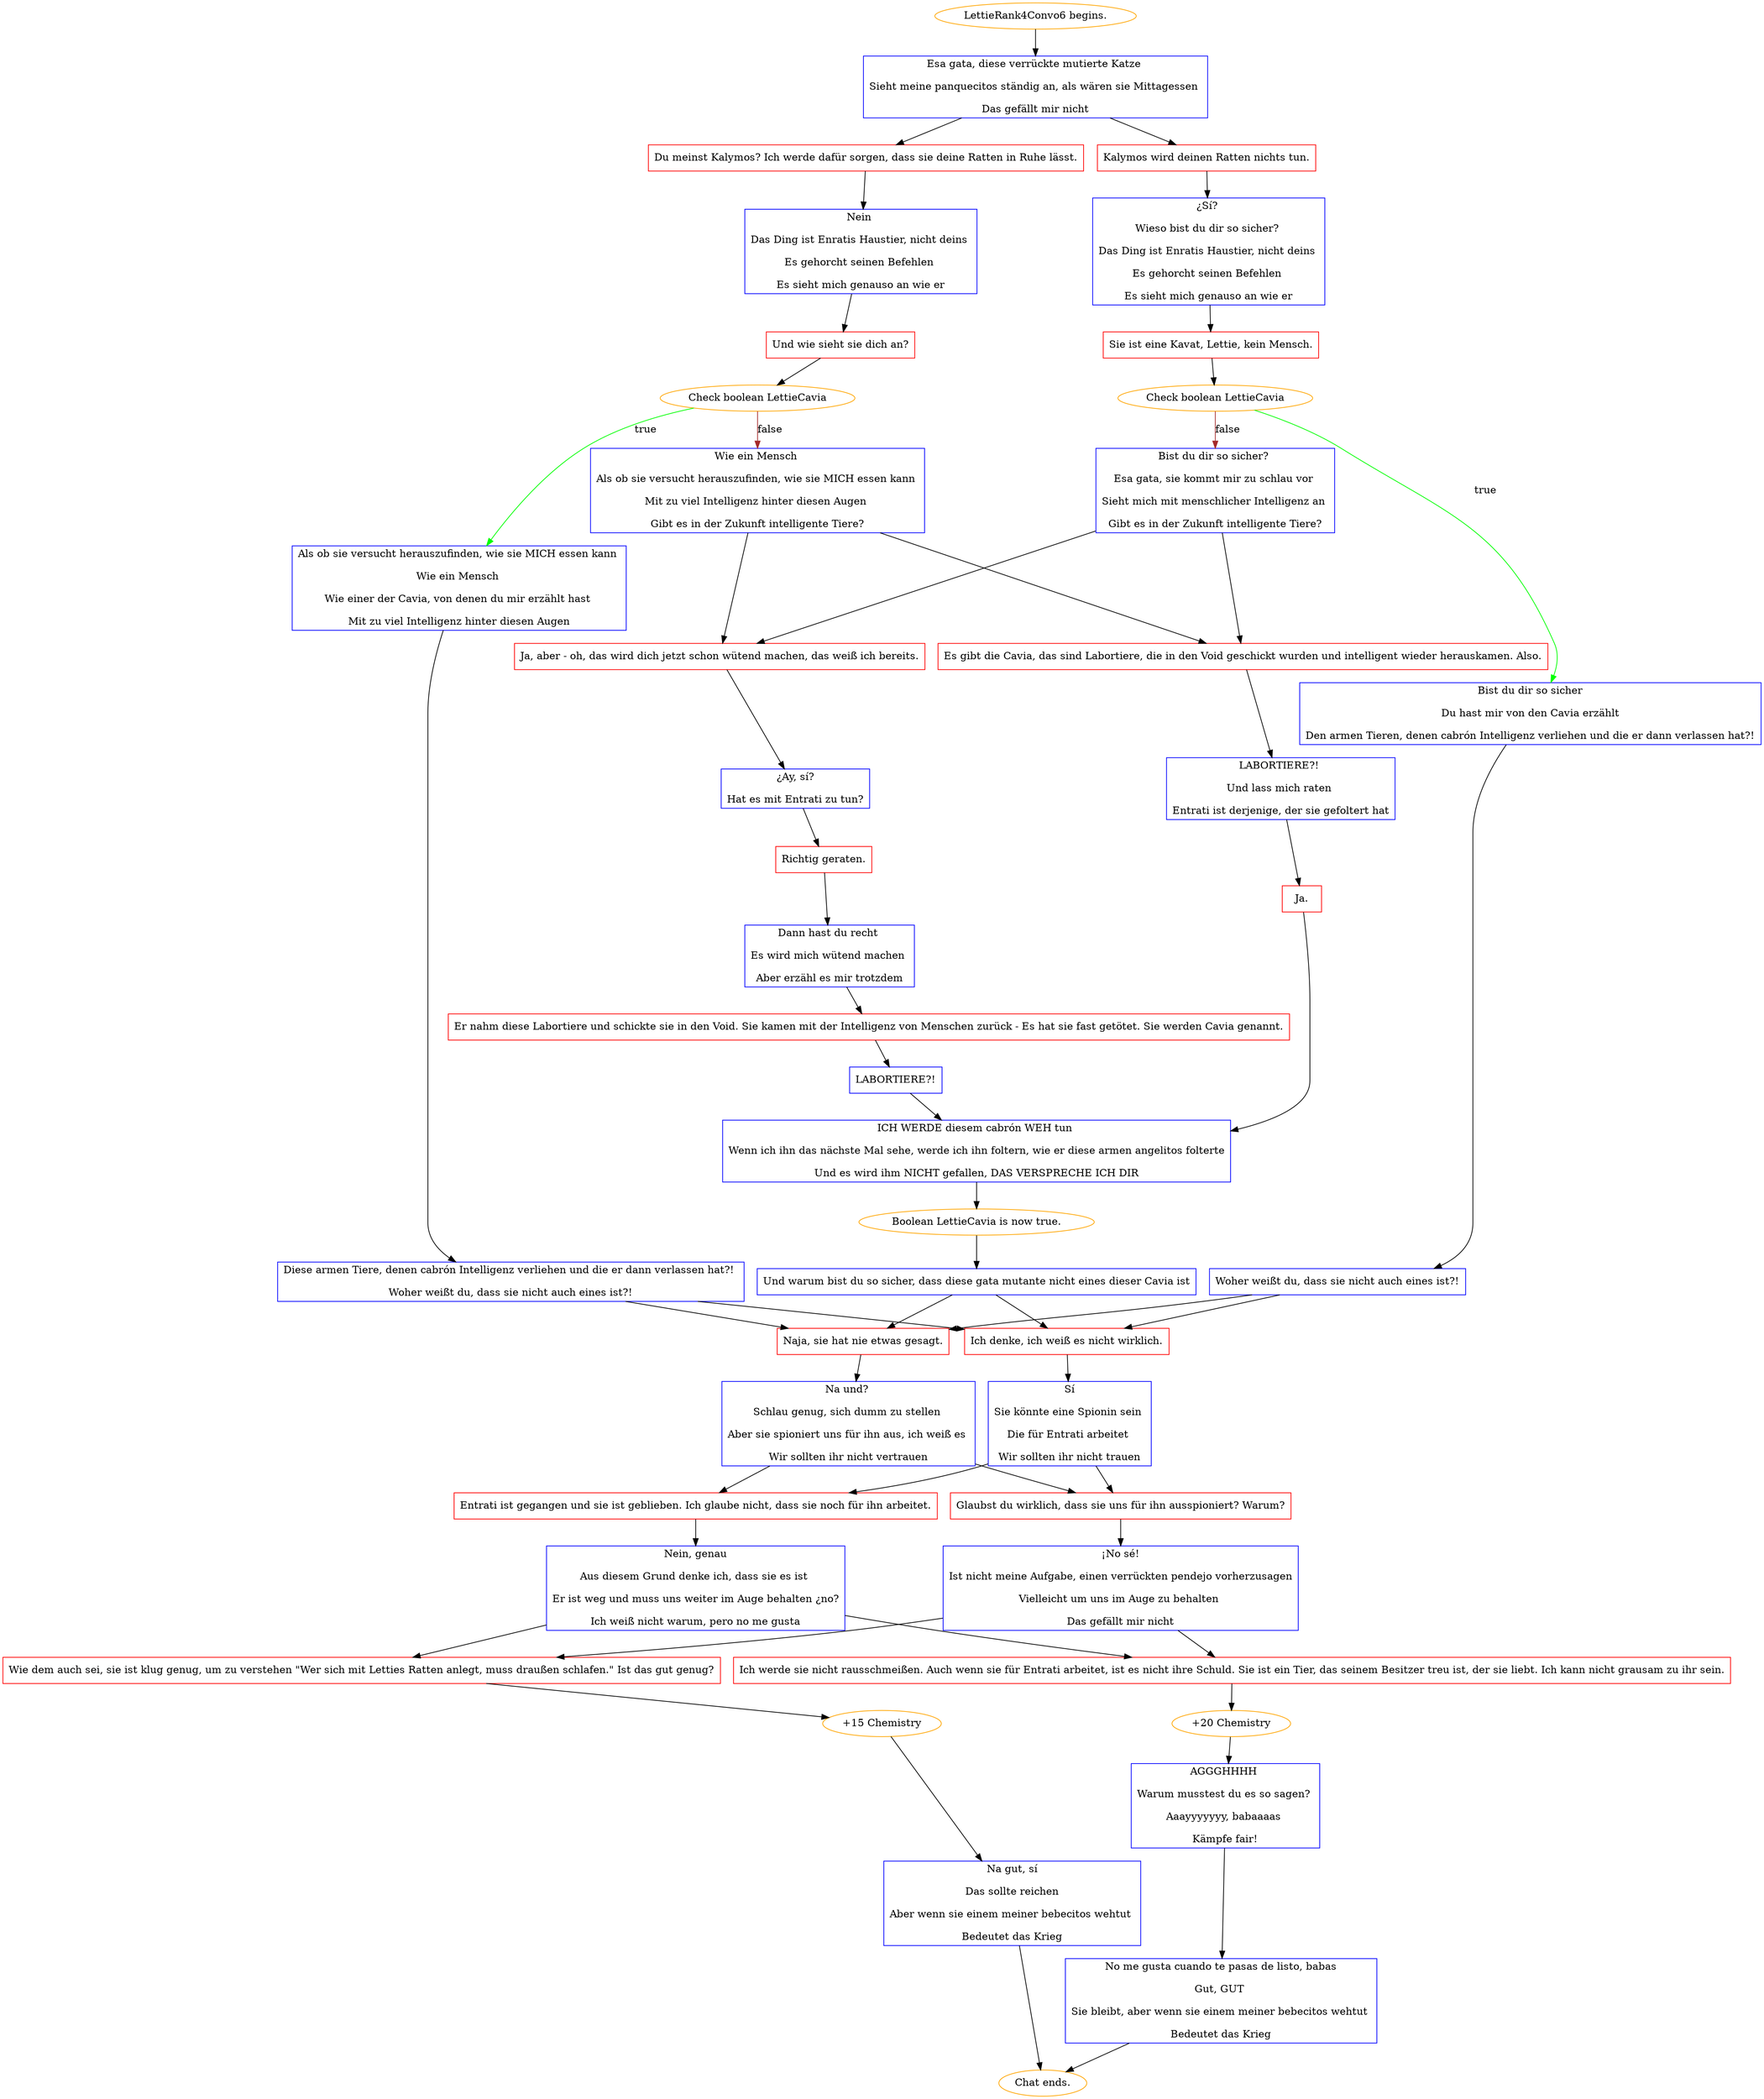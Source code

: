 digraph {
	"LettieRank4Convo6 begins." [color=orange];
		"LettieRank4Convo6 begins." -> j2502170676;
	j2502170676 [label="Esa gata, diese verrückte mutierte Katze 
Sieht meine panquecitos ständig an, als wären sie Mittagessen 
Das gefällt mir nicht",shape=box,color=blue];
		j2502170676 -> j3720516691;
		j2502170676 -> j3922988390;
	j3720516691 [label="Du meinst Kalymos? Ich werde dafür sorgen, dass sie deine Ratten in Ruhe lässt.",shape=box,color=red];
		j3720516691 -> j3218080804;
	j3922988390 [label="Kalymos wird deinen Ratten nichts tun.",shape=box,color=red];
		j3922988390 -> j253207352;
	j3218080804 [label="Nein 
Das Ding ist Enratis Haustier, nicht deins 
Es gehorcht seinen Befehlen 
Es sieht mich genauso an wie er",shape=box,color=blue];
		j3218080804 -> j3598668604;
	j253207352 [label="¿Sí? 
Wieso bist du dir so sicher? 
Das Ding ist Enratis Haustier, nicht deins 
Es gehorcht seinen Befehlen 
Es sieht mich genauso an wie er",shape=box,color=blue];
		j253207352 -> j4212399527;
	j3598668604 [label="Und wie sieht sie dich an?",shape=box,color=red];
		j3598668604 -> j4254769564;
	j4212399527 [label="Sie ist eine Kavat, Lettie, kein Mensch.",shape=box,color=red];
		j4212399527 -> j4287006142;
	j4254769564 [label="Check boolean LettieCavia",color=orange];
		j4254769564 -> j2731933878 [label=true,color=green];
		j4254769564 -> j1598757610 [label=false,color=brown];
	j4287006142 [label="Check boolean LettieCavia",color=orange];
		j4287006142 -> j3721496412 [label=true,color=green];
		j4287006142 -> j232146561 [label=false,color=brown];
	j2731933878 [label="Als ob sie versucht herauszufinden, wie sie MICH essen kann 
Wie ein Mensch 
Wie einer der Cavia, von denen du mir erzählt hast 
Mit zu viel Intelligenz hinter diesen Augen",shape=box,color=blue];
		j2731933878 -> j3089010055;
	j1598757610 [label="Wie ein Mensch 
Als ob sie versucht herauszufinden, wie sie MICH essen kann 
Mit zu viel Intelligenz hinter diesen Augen 
Gibt es in der Zukunft intelligente Tiere?",shape=box,color=blue];
		j1598757610 -> j3241957121;
		j1598757610 -> j3335007275;
	j3721496412 [label="Bist du dir so sicher
Du hast mir von den Cavia erzählt
Den armen Tieren, denen cabrón Intelligenz verliehen und die er dann verlassen hat?!",shape=box,color=blue];
		j3721496412 -> j2107409733;
	j232146561 [label="Bist du dir so sicher? 
Esa gata, sie kommt mir zu schlau vor 
Sieht mich mit menschlicher Intelligenz an 
Gibt es in der Zukunft intelligente Tiere?",shape=box,color=blue];
		j232146561 -> j3241957121;
		j232146561 -> j3335007275;
	j3089010055 [label="Diese armen Tiere, denen cabrón Intelligenz verliehen und die er dann verlassen hat?! 
Woher weißt du, dass sie nicht auch eines ist?!",shape=box,color=blue];
		j3089010055 -> j456593393;
		j3089010055 -> j3224644289;
	j3241957121 [label="Es gibt die Cavia, das sind Labortiere, die in den Void geschickt wurden und intelligent wieder herauskamen. Also.",shape=box,color=red];
		j3241957121 -> j4153795436;
	j3335007275 [label="Ja, aber - oh, das wird dich jetzt schon wütend machen, das weiß ich bereits.",shape=box,color=red];
		j3335007275 -> j94241166;
	j2107409733 [label="Woher weißt du, dass sie nicht auch eines ist?!",shape=box,color=blue];
		j2107409733 -> j456593393;
		j2107409733 -> j3224644289;
	j456593393 [label="Naja, sie hat nie etwas gesagt.",shape=box,color=red];
		j456593393 -> j3749110057;
	j3224644289 [label="Ich denke, ich weiß es nicht wirklich.",shape=box,color=red];
		j3224644289 -> j1054553265;
	j4153795436 [label="LABORTIERE?! 
Und lass mich raten 
Entrati ist derjenige, der sie gefoltert hat",shape=box,color=blue];
		j4153795436 -> j4171092630;
	j94241166 [label="¿Ay, sí?
Hat es mit Entrati zu tun?",shape=box,color=blue];
		j94241166 -> j1203997993;
	j3749110057 [label="Na und? 
Schlau genug, sich dumm zu stellen 
Aber sie spioniert uns für ihn aus, ich weiß es 
Wir sollten ihr nicht vertrauen",shape=box,color=blue];
		j3749110057 -> j1094259621;
		j3749110057 -> j1251485982;
	j1054553265 [label="Sí
Sie könnte eine Spionin sein 
Die für Entrati arbeitet 
Wir sollten ihr nicht trauen",shape=box,color=blue];
		j1054553265 -> j1094259621;
		j1054553265 -> j1251485982;
	j4171092630 [label="Ja.",shape=box,color=red];
		j4171092630 -> j1840690144;
	j1203997993 [label="Richtig geraten.",shape=box,color=red];
		j1203997993 -> j1643379086;
	j1094259621 [label="Entrati ist gegangen und sie ist geblieben. Ich glaube nicht, dass sie noch für ihn arbeitet.",shape=box,color=red];
		j1094259621 -> j1600996835;
	j1251485982 [label="Glaubst du wirklich, dass sie uns für ihn ausspioniert? Warum?",shape=box,color=red];
		j1251485982 -> j1479163018;
	j1840690144 [label="ICH WERDE diesem cabrón WEH tun 
Wenn ich ihn das nächste Mal sehe, werde ich ihn foltern, wie er diese armen angelitos folterte
Und es wird ihm NICHT gefallen, DAS VERSPRECHE ICH DIR",shape=box,color=blue];
		j1840690144 -> j459632405;
	j1643379086 [label="Dann hast du recht 
Es wird mich wütend machen 
Aber erzähl es mir trotzdem",shape=box,color=blue];
		j1643379086 -> j2957294720;
	j1600996835 [label="Nein, genau
Aus diesem Grund denke ich, dass sie es ist 
Er ist weg und muss uns weiter im Auge behalten ¿no?
Ich weiß nicht warum, pero no me gusta",shape=box,color=blue];
		j1600996835 -> j3894556095;
		j1600996835 -> j3486055636;
	j1479163018 [label="¡No sé!
Ist nicht meine Aufgabe, einen verrückten pendejo vorherzusagen
Vielleicht um uns im Auge zu behalten 
Das gefällt mir nicht",shape=box,color=blue];
		j1479163018 -> j3894556095;
		j1479163018 -> j3486055636;
	j459632405 [label="Boolean LettieCavia is now true.",color=orange];
		j459632405 -> j1390077938;
	j2957294720 [label="Er nahm diese Labortiere und schickte sie in den Void. Sie kamen mit der Intelligenz von Menschen zurück - Es hat sie fast getötet. Sie werden Cavia genannt.",shape=box,color=red];
		j2957294720 -> j1426575840;
	j3894556095 [label="Wie dem auch sei, sie ist klug genug, um zu verstehen \"Wer sich mit Letties Ratten anlegt, muss draußen schlafen.\" Ist das gut genug?",shape=box,color=red];
		j3894556095 -> j879291621;
	j3486055636 [label="Ich werde sie nicht rausschmeißen. Auch wenn sie für Entrati arbeitet, ist es nicht ihre Schuld. Sie ist ein Tier, das seinem Besitzer treu ist, der sie liebt. Ich kann nicht grausam zu ihr sein.",shape=box,color=red];
		j3486055636 -> j4027930434;
	j1390077938 [label="Und warum bist du so sicher, dass diese gata mutante nicht eines dieser Cavia ist",shape=box,color=blue];
		j1390077938 -> j456593393;
		j1390077938 -> j3224644289;
	j1426575840 [label="LABORTIERE?!",shape=box,color=blue];
		j1426575840 -> j1840690144;
	j879291621 [label="+15 Chemistry",color=orange];
		j879291621 -> j2384340502;
	j4027930434 [label="+20 Chemistry",color=orange];
		j4027930434 -> j3652961990;
	j2384340502 [label="Na gut, sí
Das sollte reichen
Aber wenn sie einem meiner bebecitos wehtut 
Bedeutet das Krieg",shape=box,color=blue];
		j2384340502 -> "Chat ends.";
	j3652961990 [label="AGGGHHHH 
Warum musstest du es so sagen? 
Aaayyyyyyy, babaaaas 
Kämpfe fair!",shape=box,color=blue];
		j3652961990 -> j943485097;
	"Chat ends." [color=orange];
	j943485097 [label="No me gusta cuando te pasas de listo, babas
Gut, GUT 
Sie bleibt, aber wenn sie einem meiner bebecitos wehtut 
Bedeutet das Krieg",shape=box,color=blue];
		j943485097 -> "Chat ends.";
}